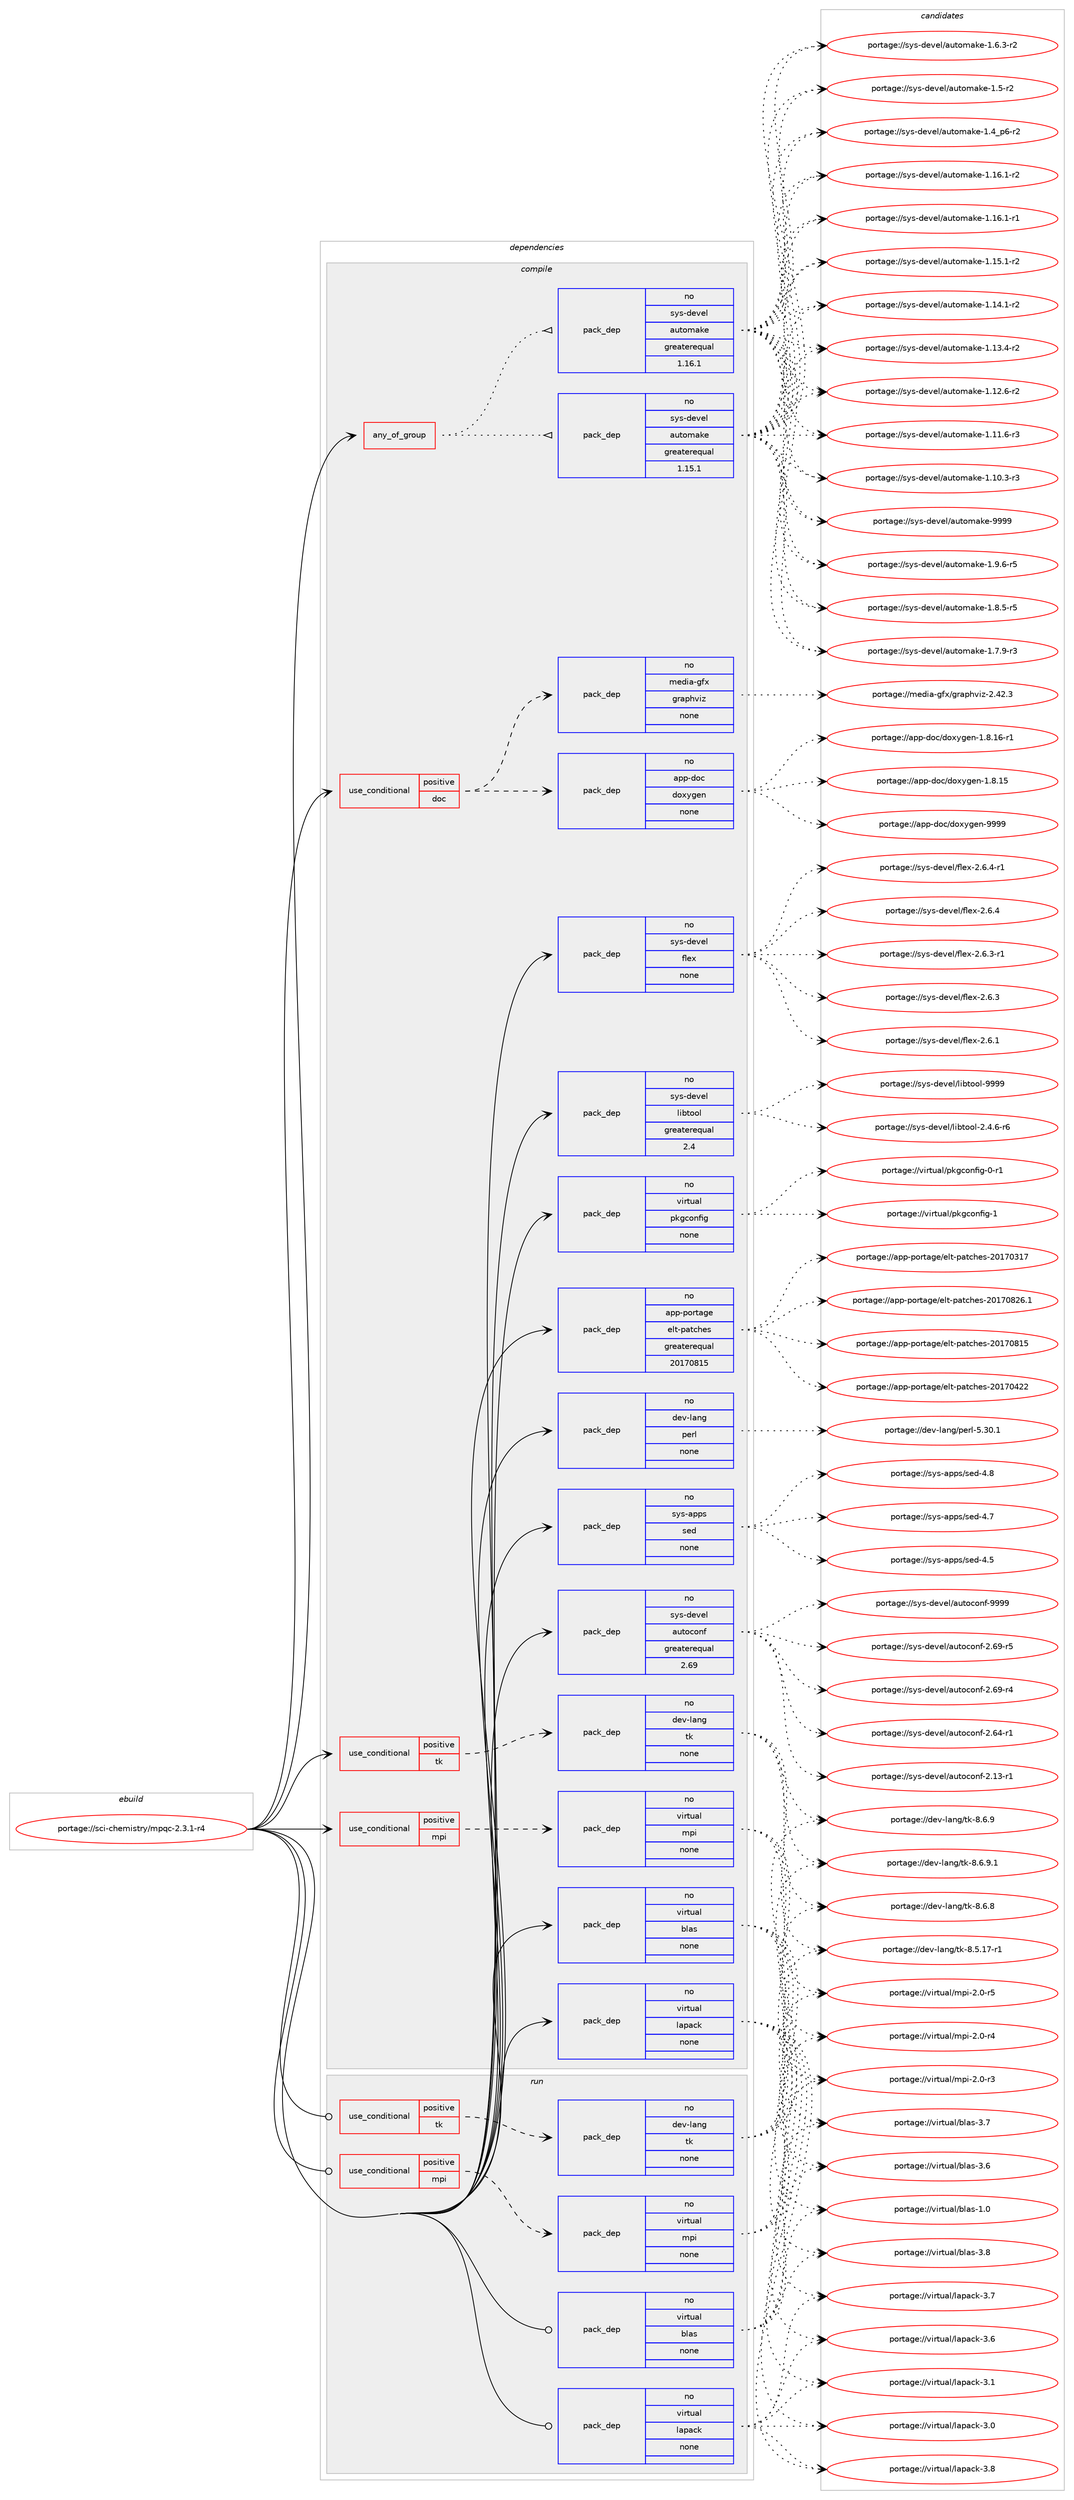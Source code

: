 digraph prolog {

# *************
# Graph options
# *************

newrank=true;
concentrate=true;
compound=true;
graph [rankdir=LR,fontname=Helvetica,fontsize=10,ranksep=1.5];#, ranksep=2.5, nodesep=0.2];
edge  [arrowhead=vee];
node  [fontname=Helvetica,fontsize=10];

# **********
# The ebuild
# **********

subgraph cluster_leftcol {
color=gray;
rank=same;
label=<<i>ebuild</i>>;
id [label="portage://sci-chemistry/mpqc-2.3.1-r4", color=red, width=4, href="../sci-chemistry/mpqc-2.3.1-r4.svg"];
}

# ****************
# The dependencies
# ****************

subgraph cluster_midcol {
color=gray;
label=<<i>dependencies</i>>;
subgraph cluster_compile {
fillcolor="#eeeeee";
style=filled;
label=<<i>compile</i>>;
subgraph any1589 {
dependency98859 [label=<<TABLE BORDER="0" CELLBORDER="1" CELLSPACING="0" CELLPADDING="4"><TR><TD CELLPADDING="10">any_of_group</TD></TR></TABLE>>, shape=none, color=red];subgraph pack77170 {
dependency98860 [label=<<TABLE BORDER="0" CELLBORDER="1" CELLSPACING="0" CELLPADDING="4" WIDTH="220"><TR><TD ROWSPAN="6" CELLPADDING="30">pack_dep</TD></TR><TR><TD WIDTH="110">no</TD></TR><TR><TD>sys-devel</TD></TR><TR><TD>automake</TD></TR><TR><TD>greaterequal</TD></TR><TR><TD>1.16.1</TD></TR></TABLE>>, shape=none, color=blue];
}
dependency98859:e -> dependency98860:w [weight=20,style="dotted",arrowhead="oinv"];
subgraph pack77171 {
dependency98861 [label=<<TABLE BORDER="0" CELLBORDER="1" CELLSPACING="0" CELLPADDING="4" WIDTH="220"><TR><TD ROWSPAN="6" CELLPADDING="30">pack_dep</TD></TR><TR><TD WIDTH="110">no</TD></TR><TR><TD>sys-devel</TD></TR><TR><TD>automake</TD></TR><TR><TD>greaterequal</TD></TR><TR><TD>1.15.1</TD></TR></TABLE>>, shape=none, color=blue];
}
dependency98859:e -> dependency98861:w [weight=20,style="dotted",arrowhead="oinv"];
}
id:e -> dependency98859:w [weight=20,style="solid",arrowhead="vee"];
subgraph cond20016 {
dependency98862 [label=<<TABLE BORDER="0" CELLBORDER="1" CELLSPACING="0" CELLPADDING="4"><TR><TD ROWSPAN="3" CELLPADDING="10">use_conditional</TD></TR><TR><TD>positive</TD></TR><TR><TD>doc</TD></TR></TABLE>>, shape=none, color=red];
subgraph pack77172 {
dependency98863 [label=<<TABLE BORDER="0" CELLBORDER="1" CELLSPACING="0" CELLPADDING="4" WIDTH="220"><TR><TD ROWSPAN="6" CELLPADDING="30">pack_dep</TD></TR><TR><TD WIDTH="110">no</TD></TR><TR><TD>app-doc</TD></TR><TR><TD>doxygen</TD></TR><TR><TD>none</TD></TR><TR><TD></TD></TR></TABLE>>, shape=none, color=blue];
}
dependency98862:e -> dependency98863:w [weight=20,style="dashed",arrowhead="vee"];
subgraph pack77173 {
dependency98864 [label=<<TABLE BORDER="0" CELLBORDER="1" CELLSPACING="0" CELLPADDING="4" WIDTH="220"><TR><TD ROWSPAN="6" CELLPADDING="30">pack_dep</TD></TR><TR><TD WIDTH="110">no</TD></TR><TR><TD>media-gfx</TD></TR><TR><TD>graphviz</TD></TR><TR><TD>none</TD></TR><TR><TD></TD></TR></TABLE>>, shape=none, color=blue];
}
dependency98862:e -> dependency98864:w [weight=20,style="dashed",arrowhead="vee"];
}
id:e -> dependency98862:w [weight=20,style="solid",arrowhead="vee"];
subgraph cond20017 {
dependency98865 [label=<<TABLE BORDER="0" CELLBORDER="1" CELLSPACING="0" CELLPADDING="4"><TR><TD ROWSPAN="3" CELLPADDING="10">use_conditional</TD></TR><TR><TD>positive</TD></TR><TR><TD>mpi</TD></TR></TABLE>>, shape=none, color=red];
subgraph pack77174 {
dependency98866 [label=<<TABLE BORDER="0" CELLBORDER="1" CELLSPACING="0" CELLPADDING="4" WIDTH="220"><TR><TD ROWSPAN="6" CELLPADDING="30">pack_dep</TD></TR><TR><TD WIDTH="110">no</TD></TR><TR><TD>virtual</TD></TR><TR><TD>mpi</TD></TR><TR><TD>none</TD></TR><TR><TD></TD></TR></TABLE>>, shape=none, color=blue];
}
dependency98865:e -> dependency98866:w [weight=20,style="dashed",arrowhead="vee"];
}
id:e -> dependency98865:w [weight=20,style="solid",arrowhead="vee"];
subgraph cond20018 {
dependency98867 [label=<<TABLE BORDER="0" CELLBORDER="1" CELLSPACING="0" CELLPADDING="4"><TR><TD ROWSPAN="3" CELLPADDING="10">use_conditional</TD></TR><TR><TD>positive</TD></TR><TR><TD>tk</TD></TR></TABLE>>, shape=none, color=red];
subgraph pack77175 {
dependency98868 [label=<<TABLE BORDER="0" CELLBORDER="1" CELLSPACING="0" CELLPADDING="4" WIDTH="220"><TR><TD ROWSPAN="6" CELLPADDING="30">pack_dep</TD></TR><TR><TD WIDTH="110">no</TD></TR><TR><TD>dev-lang</TD></TR><TR><TD>tk</TD></TR><TR><TD>none</TD></TR><TR><TD></TD></TR></TABLE>>, shape=none, color=blue];
}
dependency98867:e -> dependency98868:w [weight=20,style="dashed",arrowhead="vee"];
}
id:e -> dependency98867:w [weight=20,style="solid",arrowhead="vee"];
subgraph pack77176 {
dependency98869 [label=<<TABLE BORDER="0" CELLBORDER="1" CELLSPACING="0" CELLPADDING="4" WIDTH="220"><TR><TD ROWSPAN="6" CELLPADDING="30">pack_dep</TD></TR><TR><TD WIDTH="110">no</TD></TR><TR><TD>app-portage</TD></TR><TR><TD>elt-patches</TD></TR><TR><TD>greaterequal</TD></TR><TR><TD>20170815</TD></TR></TABLE>>, shape=none, color=blue];
}
id:e -> dependency98869:w [weight=20,style="solid",arrowhead="vee"];
subgraph pack77177 {
dependency98870 [label=<<TABLE BORDER="0" CELLBORDER="1" CELLSPACING="0" CELLPADDING="4" WIDTH="220"><TR><TD ROWSPAN="6" CELLPADDING="30">pack_dep</TD></TR><TR><TD WIDTH="110">no</TD></TR><TR><TD>dev-lang</TD></TR><TR><TD>perl</TD></TR><TR><TD>none</TD></TR><TR><TD></TD></TR></TABLE>>, shape=none, color=blue];
}
id:e -> dependency98870:w [weight=20,style="solid",arrowhead="vee"];
subgraph pack77178 {
dependency98871 [label=<<TABLE BORDER="0" CELLBORDER="1" CELLSPACING="0" CELLPADDING="4" WIDTH="220"><TR><TD ROWSPAN="6" CELLPADDING="30">pack_dep</TD></TR><TR><TD WIDTH="110">no</TD></TR><TR><TD>sys-apps</TD></TR><TR><TD>sed</TD></TR><TR><TD>none</TD></TR><TR><TD></TD></TR></TABLE>>, shape=none, color=blue];
}
id:e -> dependency98871:w [weight=20,style="solid",arrowhead="vee"];
subgraph pack77179 {
dependency98872 [label=<<TABLE BORDER="0" CELLBORDER="1" CELLSPACING="0" CELLPADDING="4" WIDTH="220"><TR><TD ROWSPAN="6" CELLPADDING="30">pack_dep</TD></TR><TR><TD WIDTH="110">no</TD></TR><TR><TD>sys-devel</TD></TR><TR><TD>autoconf</TD></TR><TR><TD>greaterequal</TD></TR><TR><TD>2.69</TD></TR></TABLE>>, shape=none, color=blue];
}
id:e -> dependency98872:w [weight=20,style="solid",arrowhead="vee"];
subgraph pack77180 {
dependency98873 [label=<<TABLE BORDER="0" CELLBORDER="1" CELLSPACING="0" CELLPADDING="4" WIDTH="220"><TR><TD ROWSPAN="6" CELLPADDING="30">pack_dep</TD></TR><TR><TD WIDTH="110">no</TD></TR><TR><TD>sys-devel</TD></TR><TR><TD>flex</TD></TR><TR><TD>none</TD></TR><TR><TD></TD></TR></TABLE>>, shape=none, color=blue];
}
id:e -> dependency98873:w [weight=20,style="solid",arrowhead="vee"];
subgraph pack77181 {
dependency98874 [label=<<TABLE BORDER="0" CELLBORDER="1" CELLSPACING="0" CELLPADDING="4" WIDTH="220"><TR><TD ROWSPAN="6" CELLPADDING="30">pack_dep</TD></TR><TR><TD WIDTH="110">no</TD></TR><TR><TD>sys-devel</TD></TR><TR><TD>libtool</TD></TR><TR><TD>greaterequal</TD></TR><TR><TD>2.4</TD></TR></TABLE>>, shape=none, color=blue];
}
id:e -> dependency98874:w [weight=20,style="solid",arrowhead="vee"];
subgraph pack77182 {
dependency98875 [label=<<TABLE BORDER="0" CELLBORDER="1" CELLSPACING="0" CELLPADDING="4" WIDTH="220"><TR><TD ROWSPAN="6" CELLPADDING="30">pack_dep</TD></TR><TR><TD WIDTH="110">no</TD></TR><TR><TD>virtual</TD></TR><TR><TD>blas</TD></TR><TR><TD>none</TD></TR><TR><TD></TD></TR></TABLE>>, shape=none, color=blue];
}
id:e -> dependency98875:w [weight=20,style="solid",arrowhead="vee"];
subgraph pack77183 {
dependency98876 [label=<<TABLE BORDER="0" CELLBORDER="1" CELLSPACING="0" CELLPADDING="4" WIDTH="220"><TR><TD ROWSPAN="6" CELLPADDING="30">pack_dep</TD></TR><TR><TD WIDTH="110">no</TD></TR><TR><TD>virtual</TD></TR><TR><TD>lapack</TD></TR><TR><TD>none</TD></TR><TR><TD></TD></TR></TABLE>>, shape=none, color=blue];
}
id:e -> dependency98876:w [weight=20,style="solid",arrowhead="vee"];
subgraph pack77184 {
dependency98877 [label=<<TABLE BORDER="0" CELLBORDER="1" CELLSPACING="0" CELLPADDING="4" WIDTH="220"><TR><TD ROWSPAN="6" CELLPADDING="30">pack_dep</TD></TR><TR><TD WIDTH="110">no</TD></TR><TR><TD>virtual</TD></TR><TR><TD>pkgconfig</TD></TR><TR><TD>none</TD></TR><TR><TD></TD></TR></TABLE>>, shape=none, color=blue];
}
id:e -> dependency98877:w [weight=20,style="solid",arrowhead="vee"];
}
subgraph cluster_compileandrun {
fillcolor="#eeeeee";
style=filled;
label=<<i>compile and run</i>>;
}
subgraph cluster_run {
fillcolor="#eeeeee";
style=filled;
label=<<i>run</i>>;
subgraph cond20019 {
dependency98878 [label=<<TABLE BORDER="0" CELLBORDER="1" CELLSPACING="0" CELLPADDING="4"><TR><TD ROWSPAN="3" CELLPADDING="10">use_conditional</TD></TR><TR><TD>positive</TD></TR><TR><TD>mpi</TD></TR></TABLE>>, shape=none, color=red];
subgraph pack77185 {
dependency98879 [label=<<TABLE BORDER="0" CELLBORDER="1" CELLSPACING="0" CELLPADDING="4" WIDTH="220"><TR><TD ROWSPAN="6" CELLPADDING="30">pack_dep</TD></TR><TR><TD WIDTH="110">no</TD></TR><TR><TD>virtual</TD></TR><TR><TD>mpi</TD></TR><TR><TD>none</TD></TR><TR><TD></TD></TR></TABLE>>, shape=none, color=blue];
}
dependency98878:e -> dependency98879:w [weight=20,style="dashed",arrowhead="vee"];
}
id:e -> dependency98878:w [weight=20,style="solid",arrowhead="odot"];
subgraph cond20020 {
dependency98880 [label=<<TABLE BORDER="0" CELLBORDER="1" CELLSPACING="0" CELLPADDING="4"><TR><TD ROWSPAN="3" CELLPADDING="10">use_conditional</TD></TR><TR><TD>positive</TD></TR><TR><TD>tk</TD></TR></TABLE>>, shape=none, color=red];
subgraph pack77186 {
dependency98881 [label=<<TABLE BORDER="0" CELLBORDER="1" CELLSPACING="0" CELLPADDING="4" WIDTH="220"><TR><TD ROWSPAN="6" CELLPADDING="30">pack_dep</TD></TR><TR><TD WIDTH="110">no</TD></TR><TR><TD>dev-lang</TD></TR><TR><TD>tk</TD></TR><TR><TD>none</TD></TR><TR><TD></TD></TR></TABLE>>, shape=none, color=blue];
}
dependency98880:e -> dependency98881:w [weight=20,style="dashed",arrowhead="vee"];
}
id:e -> dependency98880:w [weight=20,style="solid",arrowhead="odot"];
subgraph pack77187 {
dependency98882 [label=<<TABLE BORDER="0" CELLBORDER="1" CELLSPACING="0" CELLPADDING="4" WIDTH="220"><TR><TD ROWSPAN="6" CELLPADDING="30">pack_dep</TD></TR><TR><TD WIDTH="110">no</TD></TR><TR><TD>virtual</TD></TR><TR><TD>blas</TD></TR><TR><TD>none</TD></TR><TR><TD></TD></TR></TABLE>>, shape=none, color=blue];
}
id:e -> dependency98882:w [weight=20,style="solid",arrowhead="odot"];
subgraph pack77188 {
dependency98883 [label=<<TABLE BORDER="0" CELLBORDER="1" CELLSPACING="0" CELLPADDING="4" WIDTH="220"><TR><TD ROWSPAN="6" CELLPADDING="30">pack_dep</TD></TR><TR><TD WIDTH="110">no</TD></TR><TR><TD>virtual</TD></TR><TR><TD>lapack</TD></TR><TR><TD>none</TD></TR><TR><TD></TD></TR></TABLE>>, shape=none, color=blue];
}
id:e -> dependency98883:w [weight=20,style="solid",arrowhead="odot"];
}
}

# **************
# The candidates
# **************

subgraph cluster_choices {
rank=same;
color=gray;
label=<<i>candidates</i>>;

subgraph choice77170 {
color=black;
nodesep=1;
choice115121115451001011181011084797117116111109971071014557575757 [label="portage://sys-devel/automake-9999", color=red, width=4,href="../sys-devel/automake-9999.svg"];
choice115121115451001011181011084797117116111109971071014549465746544511453 [label="portage://sys-devel/automake-1.9.6-r5", color=red, width=4,href="../sys-devel/automake-1.9.6-r5.svg"];
choice115121115451001011181011084797117116111109971071014549465646534511453 [label="portage://sys-devel/automake-1.8.5-r5", color=red, width=4,href="../sys-devel/automake-1.8.5-r5.svg"];
choice115121115451001011181011084797117116111109971071014549465546574511451 [label="portage://sys-devel/automake-1.7.9-r3", color=red, width=4,href="../sys-devel/automake-1.7.9-r3.svg"];
choice115121115451001011181011084797117116111109971071014549465446514511450 [label="portage://sys-devel/automake-1.6.3-r2", color=red, width=4,href="../sys-devel/automake-1.6.3-r2.svg"];
choice11512111545100101118101108479711711611110997107101454946534511450 [label="portage://sys-devel/automake-1.5-r2", color=red, width=4,href="../sys-devel/automake-1.5-r2.svg"];
choice115121115451001011181011084797117116111109971071014549465295112544511450 [label="portage://sys-devel/automake-1.4_p6-r2", color=red, width=4,href="../sys-devel/automake-1.4_p6-r2.svg"];
choice11512111545100101118101108479711711611110997107101454946495446494511450 [label="portage://sys-devel/automake-1.16.1-r2", color=red, width=4,href="../sys-devel/automake-1.16.1-r2.svg"];
choice11512111545100101118101108479711711611110997107101454946495446494511449 [label="portage://sys-devel/automake-1.16.1-r1", color=red, width=4,href="../sys-devel/automake-1.16.1-r1.svg"];
choice11512111545100101118101108479711711611110997107101454946495346494511450 [label="portage://sys-devel/automake-1.15.1-r2", color=red, width=4,href="../sys-devel/automake-1.15.1-r2.svg"];
choice11512111545100101118101108479711711611110997107101454946495246494511450 [label="portage://sys-devel/automake-1.14.1-r2", color=red, width=4,href="../sys-devel/automake-1.14.1-r2.svg"];
choice11512111545100101118101108479711711611110997107101454946495146524511450 [label="portage://sys-devel/automake-1.13.4-r2", color=red, width=4,href="../sys-devel/automake-1.13.4-r2.svg"];
choice11512111545100101118101108479711711611110997107101454946495046544511450 [label="portage://sys-devel/automake-1.12.6-r2", color=red, width=4,href="../sys-devel/automake-1.12.6-r2.svg"];
choice11512111545100101118101108479711711611110997107101454946494946544511451 [label="portage://sys-devel/automake-1.11.6-r3", color=red, width=4,href="../sys-devel/automake-1.11.6-r3.svg"];
choice11512111545100101118101108479711711611110997107101454946494846514511451 [label="portage://sys-devel/automake-1.10.3-r3", color=red, width=4,href="../sys-devel/automake-1.10.3-r3.svg"];
dependency98860:e -> choice115121115451001011181011084797117116111109971071014557575757:w [style=dotted,weight="100"];
dependency98860:e -> choice115121115451001011181011084797117116111109971071014549465746544511453:w [style=dotted,weight="100"];
dependency98860:e -> choice115121115451001011181011084797117116111109971071014549465646534511453:w [style=dotted,weight="100"];
dependency98860:e -> choice115121115451001011181011084797117116111109971071014549465546574511451:w [style=dotted,weight="100"];
dependency98860:e -> choice115121115451001011181011084797117116111109971071014549465446514511450:w [style=dotted,weight="100"];
dependency98860:e -> choice11512111545100101118101108479711711611110997107101454946534511450:w [style=dotted,weight="100"];
dependency98860:e -> choice115121115451001011181011084797117116111109971071014549465295112544511450:w [style=dotted,weight="100"];
dependency98860:e -> choice11512111545100101118101108479711711611110997107101454946495446494511450:w [style=dotted,weight="100"];
dependency98860:e -> choice11512111545100101118101108479711711611110997107101454946495446494511449:w [style=dotted,weight="100"];
dependency98860:e -> choice11512111545100101118101108479711711611110997107101454946495346494511450:w [style=dotted,weight="100"];
dependency98860:e -> choice11512111545100101118101108479711711611110997107101454946495246494511450:w [style=dotted,weight="100"];
dependency98860:e -> choice11512111545100101118101108479711711611110997107101454946495146524511450:w [style=dotted,weight="100"];
dependency98860:e -> choice11512111545100101118101108479711711611110997107101454946495046544511450:w [style=dotted,weight="100"];
dependency98860:e -> choice11512111545100101118101108479711711611110997107101454946494946544511451:w [style=dotted,weight="100"];
dependency98860:e -> choice11512111545100101118101108479711711611110997107101454946494846514511451:w [style=dotted,weight="100"];
}
subgraph choice77171 {
color=black;
nodesep=1;
choice115121115451001011181011084797117116111109971071014557575757 [label="portage://sys-devel/automake-9999", color=red, width=4,href="../sys-devel/automake-9999.svg"];
choice115121115451001011181011084797117116111109971071014549465746544511453 [label="portage://sys-devel/automake-1.9.6-r5", color=red, width=4,href="../sys-devel/automake-1.9.6-r5.svg"];
choice115121115451001011181011084797117116111109971071014549465646534511453 [label="portage://sys-devel/automake-1.8.5-r5", color=red, width=4,href="../sys-devel/automake-1.8.5-r5.svg"];
choice115121115451001011181011084797117116111109971071014549465546574511451 [label="portage://sys-devel/automake-1.7.9-r3", color=red, width=4,href="../sys-devel/automake-1.7.9-r3.svg"];
choice115121115451001011181011084797117116111109971071014549465446514511450 [label="portage://sys-devel/automake-1.6.3-r2", color=red, width=4,href="../sys-devel/automake-1.6.3-r2.svg"];
choice11512111545100101118101108479711711611110997107101454946534511450 [label="portage://sys-devel/automake-1.5-r2", color=red, width=4,href="../sys-devel/automake-1.5-r2.svg"];
choice115121115451001011181011084797117116111109971071014549465295112544511450 [label="portage://sys-devel/automake-1.4_p6-r2", color=red, width=4,href="../sys-devel/automake-1.4_p6-r2.svg"];
choice11512111545100101118101108479711711611110997107101454946495446494511450 [label="portage://sys-devel/automake-1.16.1-r2", color=red, width=4,href="../sys-devel/automake-1.16.1-r2.svg"];
choice11512111545100101118101108479711711611110997107101454946495446494511449 [label="portage://sys-devel/automake-1.16.1-r1", color=red, width=4,href="../sys-devel/automake-1.16.1-r1.svg"];
choice11512111545100101118101108479711711611110997107101454946495346494511450 [label="portage://sys-devel/automake-1.15.1-r2", color=red, width=4,href="../sys-devel/automake-1.15.1-r2.svg"];
choice11512111545100101118101108479711711611110997107101454946495246494511450 [label="portage://sys-devel/automake-1.14.1-r2", color=red, width=4,href="../sys-devel/automake-1.14.1-r2.svg"];
choice11512111545100101118101108479711711611110997107101454946495146524511450 [label="portage://sys-devel/automake-1.13.4-r2", color=red, width=4,href="../sys-devel/automake-1.13.4-r2.svg"];
choice11512111545100101118101108479711711611110997107101454946495046544511450 [label="portage://sys-devel/automake-1.12.6-r2", color=red, width=4,href="../sys-devel/automake-1.12.6-r2.svg"];
choice11512111545100101118101108479711711611110997107101454946494946544511451 [label="portage://sys-devel/automake-1.11.6-r3", color=red, width=4,href="../sys-devel/automake-1.11.6-r3.svg"];
choice11512111545100101118101108479711711611110997107101454946494846514511451 [label="portage://sys-devel/automake-1.10.3-r3", color=red, width=4,href="../sys-devel/automake-1.10.3-r3.svg"];
dependency98861:e -> choice115121115451001011181011084797117116111109971071014557575757:w [style=dotted,weight="100"];
dependency98861:e -> choice115121115451001011181011084797117116111109971071014549465746544511453:w [style=dotted,weight="100"];
dependency98861:e -> choice115121115451001011181011084797117116111109971071014549465646534511453:w [style=dotted,weight="100"];
dependency98861:e -> choice115121115451001011181011084797117116111109971071014549465546574511451:w [style=dotted,weight="100"];
dependency98861:e -> choice115121115451001011181011084797117116111109971071014549465446514511450:w [style=dotted,weight="100"];
dependency98861:e -> choice11512111545100101118101108479711711611110997107101454946534511450:w [style=dotted,weight="100"];
dependency98861:e -> choice115121115451001011181011084797117116111109971071014549465295112544511450:w [style=dotted,weight="100"];
dependency98861:e -> choice11512111545100101118101108479711711611110997107101454946495446494511450:w [style=dotted,weight="100"];
dependency98861:e -> choice11512111545100101118101108479711711611110997107101454946495446494511449:w [style=dotted,weight="100"];
dependency98861:e -> choice11512111545100101118101108479711711611110997107101454946495346494511450:w [style=dotted,weight="100"];
dependency98861:e -> choice11512111545100101118101108479711711611110997107101454946495246494511450:w [style=dotted,weight="100"];
dependency98861:e -> choice11512111545100101118101108479711711611110997107101454946495146524511450:w [style=dotted,weight="100"];
dependency98861:e -> choice11512111545100101118101108479711711611110997107101454946495046544511450:w [style=dotted,weight="100"];
dependency98861:e -> choice11512111545100101118101108479711711611110997107101454946494946544511451:w [style=dotted,weight="100"];
dependency98861:e -> choice11512111545100101118101108479711711611110997107101454946494846514511451:w [style=dotted,weight="100"];
}
subgraph choice77172 {
color=black;
nodesep=1;
choice971121124510011199471001111201211031011104557575757 [label="portage://app-doc/doxygen-9999", color=red, width=4,href="../app-doc/doxygen-9999.svg"];
choice97112112451001119947100111120121103101110454946564649544511449 [label="portage://app-doc/doxygen-1.8.16-r1", color=red, width=4,href="../app-doc/doxygen-1.8.16-r1.svg"];
choice9711211245100111994710011112012110310111045494656464953 [label="portage://app-doc/doxygen-1.8.15", color=red, width=4,href="../app-doc/doxygen-1.8.15.svg"];
dependency98863:e -> choice971121124510011199471001111201211031011104557575757:w [style=dotted,weight="100"];
dependency98863:e -> choice97112112451001119947100111120121103101110454946564649544511449:w [style=dotted,weight="100"];
dependency98863:e -> choice9711211245100111994710011112012110310111045494656464953:w [style=dotted,weight="100"];
}
subgraph choice77173 {
color=black;
nodesep=1;
choice1091011001059745103102120471031149711210411810512245504652504651 [label="portage://media-gfx/graphviz-2.42.3", color=red, width=4,href="../media-gfx/graphviz-2.42.3.svg"];
dependency98864:e -> choice1091011001059745103102120471031149711210411810512245504652504651:w [style=dotted,weight="100"];
}
subgraph choice77174 {
color=black;
nodesep=1;
choice1181051141161179710847109112105455046484511453 [label="portage://virtual/mpi-2.0-r5", color=red, width=4,href="../virtual/mpi-2.0-r5.svg"];
choice1181051141161179710847109112105455046484511452 [label="portage://virtual/mpi-2.0-r4", color=red, width=4,href="../virtual/mpi-2.0-r4.svg"];
choice1181051141161179710847109112105455046484511451 [label="portage://virtual/mpi-2.0-r3", color=red, width=4,href="../virtual/mpi-2.0-r3.svg"];
dependency98866:e -> choice1181051141161179710847109112105455046484511453:w [style=dotted,weight="100"];
dependency98866:e -> choice1181051141161179710847109112105455046484511452:w [style=dotted,weight="100"];
dependency98866:e -> choice1181051141161179710847109112105455046484511451:w [style=dotted,weight="100"];
}
subgraph choice77175 {
color=black;
nodesep=1;
choice1001011184510897110103471161074556465446574649 [label="portage://dev-lang/tk-8.6.9.1", color=red, width=4,href="../dev-lang/tk-8.6.9.1.svg"];
choice100101118451089711010347116107455646544657 [label="portage://dev-lang/tk-8.6.9", color=red, width=4,href="../dev-lang/tk-8.6.9.svg"];
choice100101118451089711010347116107455646544656 [label="portage://dev-lang/tk-8.6.8", color=red, width=4,href="../dev-lang/tk-8.6.8.svg"];
choice100101118451089711010347116107455646534649554511449 [label="portage://dev-lang/tk-8.5.17-r1", color=red, width=4,href="../dev-lang/tk-8.5.17-r1.svg"];
dependency98868:e -> choice1001011184510897110103471161074556465446574649:w [style=dotted,weight="100"];
dependency98868:e -> choice100101118451089711010347116107455646544657:w [style=dotted,weight="100"];
dependency98868:e -> choice100101118451089711010347116107455646544656:w [style=dotted,weight="100"];
dependency98868:e -> choice100101118451089711010347116107455646534649554511449:w [style=dotted,weight="100"];
}
subgraph choice77176 {
color=black;
nodesep=1;
choice971121124511211111411697103101471011081164511297116991041011154550484955485650544649 [label="portage://app-portage/elt-patches-20170826.1", color=red, width=4,href="../app-portage/elt-patches-20170826.1.svg"];
choice97112112451121111141169710310147101108116451129711699104101115455048495548564953 [label="portage://app-portage/elt-patches-20170815", color=red, width=4,href="../app-portage/elt-patches-20170815.svg"];
choice97112112451121111141169710310147101108116451129711699104101115455048495548525050 [label="portage://app-portage/elt-patches-20170422", color=red, width=4,href="../app-portage/elt-patches-20170422.svg"];
choice97112112451121111141169710310147101108116451129711699104101115455048495548514955 [label="portage://app-portage/elt-patches-20170317", color=red, width=4,href="../app-portage/elt-patches-20170317.svg"];
dependency98869:e -> choice971121124511211111411697103101471011081164511297116991041011154550484955485650544649:w [style=dotted,weight="100"];
dependency98869:e -> choice97112112451121111141169710310147101108116451129711699104101115455048495548564953:w [style=dotted,weight="100"];
dependency98869:e -> choice97112112451121111141169710310147101108116451129711699104101115455048495548525050:w [style=dotted,weight="100"];
dependency98869:e -> choice97112112451121111141169710310147101108116451129711699104101115455048495548514955:w [style=dotted,weight="100"];
}
subgraph choice77177 {
color=black;
nodesep=1;
choice10010111845108971101034711210111410845534651484649 [label="portage://dev-lang/perl-5.30.1", color=red, width=4,href="../dev-lang/perl-5.30.1.svg"];
dependency98870:e -> choice10010111845108971101034711210111410845534651484649:w [style=dotted,weight="100"];
}
subgraph choice77178 {
color=black;
nodesep=1;
choice11512111545971121121154711510110045524656 [label="portage://sys-apps/sed-4.8", color=red, width=4,href="../sys-apps/sed-4.8.svg"];
choice11512111545971121121154711510110045524655 [label="portage://sys-apps/sed-4.7", color=red, width=4,href="../sys-apps/sed-4.7.svg"];
choice11512111545971121121154711510110045524653 [label="portage://sys-apps/sed-4.5", color=red, width=4,href="../sys-apps/sed-4.5.svg"];
dependency98871:e -> choice11512111545971121121154711510110045524656:w [style=dotted,weight="100"];
dependency98871:e -> choice11512111545971121121154711510110045524655:w [style=dotted,weight="100"];
dependency98871:e -> choice11512111545971121121154711510110045524653:w [style=dotted,weight="100"];
}
subgraph choice77179 {
color=black;
nodesep=1;
choice115121115451001011181011084797117116111991111101024557575757 [label="portage://sys-devel/autoconf-9999", color=red, width=4,href="../sys-devel/autoconf-9999.svg"];
choice1151211154510010111810110847971171161119911111010245504654574511453 [label="portage://sys-devel/autoconf-2.69-r5", color=red, width=4,href="../sys-devel/autoconf-2.69-r5.svg"];
choice1151211154510010111810110847971171161119911111010245504654574511452 [label="portage://sys-devel/autoconf-2.69-r4", color=red, width=4,href="../sys-devel/autoconf-2.69-r4.svg"];
choice1151211154510010111810110847971171161119911111010245504654524511449 [label="portage://sys-devel/autoconf-2.64-r1", color=red, width=4,href="../sys-devel/autoconf-2.64-r1.svg"];
choice1151211154510010111810110847971171161119911111010245504649514511449 [label="portage://sys-devel/autoconf-2.13-r1", color=red, width=4,href="../sys-devel/autoconf-2.13-r1.svg"];
dependency98872:e -> choice115121115451001011181011084797117116111991111101024557575757:w [style=dotted,weight="100"];
dependency98872:e -> choice1151211154510010111810110847971171161119911111010245504654574511453:w [style=dotted,weight="100"];
dependency98872:e -> choice1151211154510010111810110847971171161119911111010245504654574511452:w [style=dotted,weight="100"];
dependency98872:e -> choice1151211154510010111810110847971171161119911111010245504654524511449:w [style=dotted,weight="100"];
dependency98872:e -> choice1151211154510010111810110847971171161119911111010245504649514511449:w [style=dotted,weight="100"];
}
subgraph choice77180 {
color=black;
nodesep=1;
choice11512111545100101118101108471021081011204550465446524511449 [label="portage://sys-devel/flex-2.6.4-r1", color=red, width=4,href="../sys-devel/flex-2.6.4-r1.svg"];
choice1151211154510010111810110847102108101120455046544652 [label="portage://sys-devel/flex-2.6.4", color=red, width=4,href="../sys-devel/flex-2.6.4.svg"];
choice11512111545100101118101108471021081011204550465446514511449 [label="portage://sys-devel/flex-2.6.3-r1", color=red, width=4,href="../sys-devel/flex-2.6.3-r1.svg"];
choice1151211154510010111810110847102108101120455046544651 [label="portage://sys-devel/flex-2.6.3", color=red, width=4,href="../sys-devel/flex-2.6.3.svg"];
choice1151211154510010111810110847102108101120455046544649 [label="portage://sys-devel/flex-2.6.1", color=red, width=4,href="../sys-devel/flex-2.6.1.svg"];
dependency98873:e -> choice11512111545100101118101108471021081011204550465446524511449:w [style=dotted,weight="100"];
dependency98873:e -> choice1151211154510010111810110847102108101120455046544652:w [style=dotted,weight="100"];
dependency98873:e -> choice11512111545100101118101108471021081011204550465446514511449:w [style=dotted,weight="100"];
dependency98873:e -> choice1151211154510010111810110847102108101120455046544651:w [style=dotted,weight="100"];
dependency98873:e -> choice1151211154510010111810110847102108101120455046544649:w [style=dotted,weight="100"];
}
subgraph choice77181 {
color=black;
nodesep=1;
choice1151211154510010111810110847108105981161111111084557575757 [label="portage://sys-devel/libtool-9999", color=red, width=4,href="../sys-devel/libtool-9999.svg"];
choice1151211154510010111810110847108105981161111111084550465246544511454 [label="portage://sys-devel/libtool-2.4.6-r6", color=red, width=4,href="../sys-devel/libtool-2.4.6-r6.svg"];
dependency98874:e -> choice1151211154510010111810110847108105981161111111084557575757:w [style=dotted,weight="100"];
dependency98874:e -> choice1151211154510010111810110847108105981161111111084550465246544511454:w [style=dotted,weight="100"];
}
subgraph choice77182 {
color=black;
nodesep=1;
choice1181051141161179710847981089711545514656 [label="portage://virtual/blas-3.8", color=red, width=4,href="../virtual/blas-3.8.svg"];
choice1181051141161179710847981089711545514655 [label="portage://virtual/blas-3.7", color=red, width=4,href="../virtual/blas-3.7.svg"];
choice1181051141161179710847981089711545514654 [label="portage://virtual/blas-3.6", color=red, width=4,href="../virtual/blas-3.6.svg"];
choice1181051141161179710847981089711545494648 [label="portage://virtual/blas-1.0", color=red, width=4,href="../virtual/blas-1.0.svg"];
dependency98875:e -> choice1181051141161179710847981089711545514656:w [style=dotted,weight="100"];
dependency98875:e -> choice1181051141161179710847981089711545514655:w [style=dotted,weight="100"];
dependency98875:e -> choice1181051141161179710847981089711545514654:w [style=dotted,weight="100"];
dependency98875:e -> choice1181051141161179710847981089711545494648:w [style=dotted,weight="100"];
}
subgraph choice77183 {
color=black;
nodesep=1;
choice118105114116117971084710897112979910745514656 [label="portage://virtual/lapack-3.8", color=red, width=4,href="../virtual/lapack-3.8.svg"];
choice118105114116117971084710897112979910745514655 [label="portage://virtual/lapack-3.7", color=red, width=4,href="../virtual/lapack-3.7.svg"];
choice118105114116117971084710897112979910745514654 [label="portage://virtual/lapack-3.6", color=red, width=4,href="../virtual/lapack-3.6.svg"];
choice118105114116117971084710897112979910745514649 [label="portage://virtual/lapack-3.1", color=red, width=4,href="../virtual/lapack-3.1.svg"];
choice118105114116117971084710897112979910745514648 [label="portage://virtual/lapack-3.0", color=red, width=4,href="../virtual/lapack-3.0.svg"];
dependency98876:e -> choice118105114116117971084710897112979910745514656:w [style=dotted,weight="100"];
dependency98876:e -> choice118105114116117971084710897112979910745514655:w [style=dotted,weight="100"];
dependency98876:e -> choice118105114116117971084710897112979910745514654:w [style=dotted,weight="100"];
dependency98876:e -> choice118105114116117971084710897112979910745514649:w [style=dotted,weight="100"];
dependency98876:e -> choice118105114116117971084710897112979910745514648:w [style=dotted,weight="100"];
}
subgraph choice77184 {
color=black;
nodesep=1;
choice1181051141161179710847112107103991111101021051034549 [label="portage://virtual/pkgconfig-1", color=red, width=4,href="../virtual/pkgconfig-1.svg"];
choice11810511411611797108471121071039911111010210510345484511449 [label="portage://virtual/pkgconfig-0-r1", color=red, width=4,href="../virtual/pkgconfig-0-r1.svg"];
dependency98877:e -> choice1181051141161179710847112107103991111101021051034549:w [style=dotted,weight="100"];
dependency98877:e -> choice11810511411611797108471121071039911111010210510345484511449:w [style=dotted,weight="100"];
}
subgraph choice77185 {
color=black;
nodesep=1;
choice1181051141161179710847109112105455046484511453 [label="portage://virtual/mpi-2.0-r5", color=red, width=4,href="../virtual/mpi-2.0-r5.svg"];
choice1181051141161179710847109112105455046484511452 [label="portage://virtual/mpi-2.0-r4", color=red, width=4,href="../virtual/mpi-2.0-r4.svg"];
choice1181051141161179710847109112105455046484511451 [label="portage://virtual/mpi-2.0-r3", color=red, width=4,href="../virtual/mpi-2.0-r3.svg"];
dependency98879:e -> choice1181051141161179710847109112105455046484511453:w [style=dotted,weight="100"];
dependency98879:e -> choice1181051141161179710847109112105455046484511452:w [style=dotted,weight="100"];
dependency98879:e -> choice1181051141161179710847109112105455046484511451:w [style=dotted,weight="100"];
}
subgraph choice77186 {
color=black;
nodesep=1;
choice1001011184510897110103471161074556465446574649 [label="portage://dev-lang/tk-8.6.9.1", color=red, width=4,href="../dev-lang/tk-8.6.9.1.svg"];
choice100101118451089711010347116107455646544657 [label="portage://dev-lang/tk-8.6.9", color=red, width=4,href="../dev-lang/tk-8.6.9.svg"];
choice100101118451089711010347116107455646544656 [label="portage://dev-lang/tk-8.6.8", color=red, width=4,href="../dev-lang/tk-8.6.8.svg"];
choice100101118451089711010347116107455646534649554511449 [label="portage://dev-lang/tk-8.5.17-r1", color=red, width=4,href="../dev-lang/tk-8.5.17-r1.svg"];
dependency98881:e -> choice1001011184510897110103471161074556465446574649:w [style=dotted,weight="100"];
dependency98881:e -> choice100101118451089711010347116107455646544657:w [style=dotted,weight="100"];
dependency98881:e -> choice100101118451089711010347116107455646544656:w [style=dotted,weight="100"];
dependency98881:e -> choice100101118451089711010347116107455646534649554511449:w [style=dotted,weight="100"];
}
subgraph choice77187 {
color=black;
nodesep=1;
choice1181051141161179710847981089711545514656 [label="portage://virtual/blas-3.8", color=red, width=4,href="../virtual/blas-3.8.svg"];
choice1181051141161179710847981089711545514655 [label="portage://virtual/blas-3.7", color=red, width=4,href="../virtual/blas-3.7.svg"];
choice1181051141161179710847981089711545514654 [label="portage://virtual/blas-3.6", color=red, width=4,href="../virtual/blas-3.6.svg"];
choice1181051141161179710847981089711545494648 [label="portage://virtual/blas-1.0", color=red, width=4,href="../virtual/blas-1.0.svg"];
dependency98882:e -> choice1181051141161179710847981089711545514656:w [style=dotted,weight="100"];
dependency98882:e -> choice1181051141161179710847981089711545514655:w [style=dotted,weight="100"];
dependency98882:e -> choice1181051141161179710847981089711545514654:w [style=dotted,weight="100"];
dependency98882:e -> choice1181051141161179710847981089711545494648:w [style=dotted,weight="100"];
}
subgraph choice77188 {
color=black;
nodesep=1;
choice118105114116117971084710897112979910745514656 [label="portage://virtual/lapack-3.8", color=red, width=4,href="../virtual/lapack-3.8.svg"];
choice118105114116117971084710897112979910745514655 [label="portage://virtual/lapack-3.7", color=red, width=4,href="../virtual/lapack-3.7.svg"];
choice118105114116117971084710897112979910745514654 [label="portage://virtual/lapack-3.6", color=red, width=4,href="../virtual/lapack-3.6.svg"];
choice118105114116117971084710897112979910745514649 [label="portage://virtual/lapack-3.1", color=red, width=4,href="../virtual/lapack-3.1.svg"];
choice118105114116117971084710897112979910745514648 [label="portage://virtual/lapack-3.0", color=red, width=4,href="../virtual/lapack-3.0.svg"];
dependency98883:e -> choice118105114116117971084710897112979910745514656:w [style=dotted,weight="100"];
dependency98883:e -> choice118105114116117971084710897112979910745514655:w [style=dotted,weight="100"];
dependency98883:e -> choice118105114116117971084710897112979910745514654:w [style=dotted,weight="100"];
dependency98883:e -> choice118105114116117971084710897112979910745514649:w [style=dotted,weight="100"];
dependency98883:e -> choice118105114116117971084710897112979910745514648:w [style=dotted,weight="100"];
}
}

}
